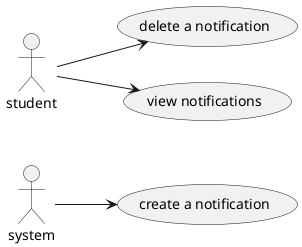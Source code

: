 @startuml
left to right direction
:system: --> (create a notification)
:student: --> (delete a notification)
:student: --> (view notifications)
@enduml
